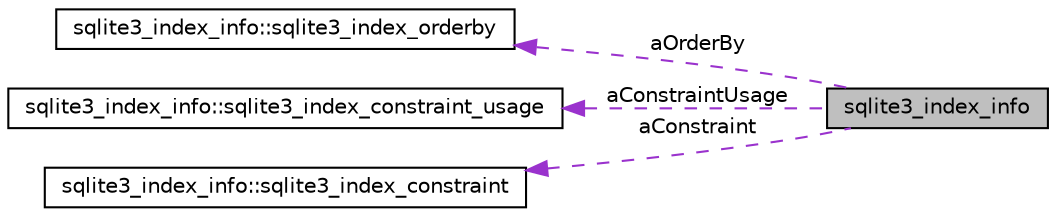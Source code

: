 digraph G
{
 // INTERACTIVE_SVG=YES
  edge [fontname="Helvetica",fontsize="10",labelfontname="Helvetica",labelfontsize="10"];
  node [fontname="Helvetica",fontsize="10",shape=record];
  rankdir="LR";
  Node1 [label="sqlite3_index_info",height=0.2,width=0.4,color="black", fillcolor="grey75", style="filled" fontcolor="black"];
  Node2 -> Node1 [dir="back",color="darkorchid3",fontsize="10",style="dashed",label=" aOrderBy" ,fontname="Helvetica"];
  Node2 [label="sqlite3_index_info::sqlite3_index_orderby",height=0.2,width=0.4,color="black", fillcolor="white", style="filled",URL="$df/d55/structsqlite3__index__info_1_1sqlite3__index__orderby.html"];
  Node3 -> Node1 [dir="back",color="darkorchid3",fontsize="10",style="dashed",label=" aConstraintUsage" ,fontname="Helvetica"];
  Node3 [label="sqlite3_index_info::sqlite3_index_constraint_usage",height=0.2,width=0.4,color="black", fillcolor="white", style="filled",URL="$d9/d5a/structsqlite3__index__info_1_1sqlite3__index__constraint__usage.html"];
  Node4 -> Node1 [dir="back",color="darkorchid3",fontsize="10",style="dashed",label=" aConstraint" ,fontname="Helvetica"];
  Node4 [label="sqlite3_index_info::sqlite3_index_constraint",height=0.2,width=0.4,color="black", fillcolor="white", style="filled",URL="$d5/d0f/structsqlite3__index__info_1_1sqlite3__index__constraint.html"];
}
